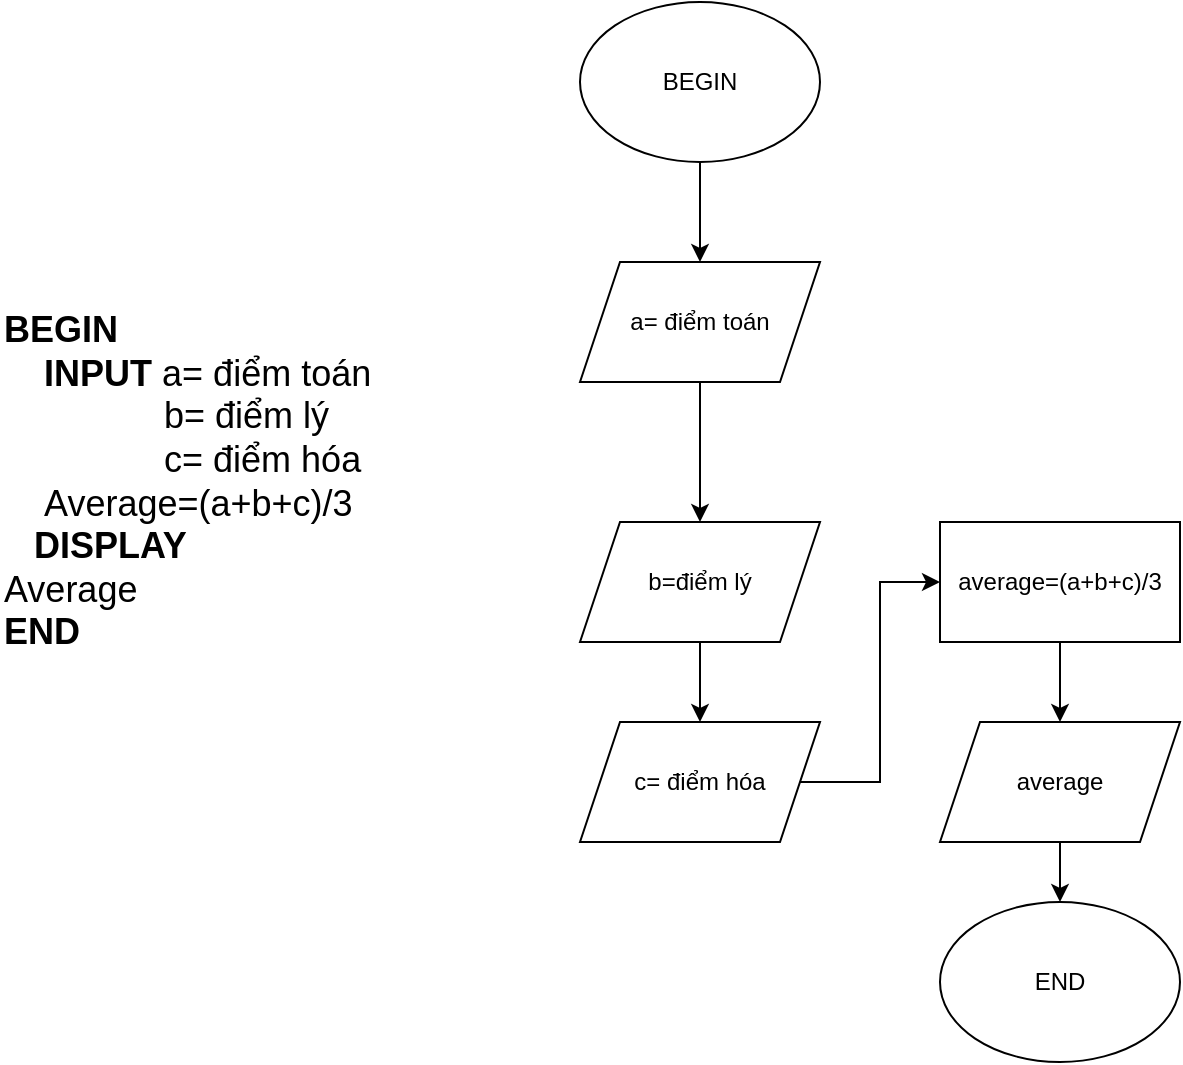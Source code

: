<mxfile version="20.8.10" type="device"><diagram name="Page-1" id="Ms7d3KIuguOsQaCgOXNX"><mxGraphModel dx="1036" dy="606" grid="1" gridSize="10" guides="1" tooltips="1" connect="1" arrows="1" fold="1" page="1" pageScale="1" pageWidth="850" pageHeight="1100" math="0" shadow="0"><root><mxCell id="0"/><mxCell id="1" parent="0"/><mxCell id="K_MfgIfZmJGGp1NSEOpk-9" style="edgeStyle=orthogonalEdgeStyle;rounded=0;orthogonalLoop=1;jettySize=auto;html=1;exitX=0.5;exitY=1;exitDx=0;exitDy=0;entryX=0.5;entryY=0;entryDx=0;entryDy=0;" edge="1" parent="1" source="K_MfgIfZmJGGp1NSEOpk-1" target="K_MfgIfZmJGGp1NSEOpk-2"><mxGeometry relative="1" as="geometry"/></mxCell><mxCell id="K_MfgIfZmJGGp1NSEOpk-1" value="BEGIN" style="ellipse;whiteSpace=wrap;html=1;" vertex="1" parent="1"><mxGeometry x="340" y="30" width="120" height="80" as="geometry"/></mxCell><mxCell id="K_MfgIfZmJGGp1NSEOpk-10" style="edgeStyle=orthogonalEdgeStyle;rounded=0;orthogonalLoop=1;jettySize=auto;html=1;exitX=0.5;exitY=1;exitDx=0;exitDy=0;entryX=0.5;entryY=0;entryDx=0;entryDy=0;" edge="1" parent="1" source="K_MfgIfZmJGGp1NSEOpk-2" target="K_MfgIfZmJGGp1NSEOpk-3"><mxGeometry relative="1" as="geometry"/></mxCell><mxCell id="K_MfgIfZmJGGp1NSEOpk-2" value="a= điểm toán" style="shape=parallelogram;perimeter=parallelogramPerimeter;whiteSpace=wrap;html=1;fixedSize=1;" vertex="1" parent="1"><mxGeometry x="340" y="160" width="120" height="60" as="geometry"/></mxCell><mxCell id="K_MfgIfZmJGGp1NSEOpk-11" style="edgeStyle=orthogonalEdgeStyle;rounded=0;orthogonalLoop=1;jettySize=auto;html=1;exitX=0.5;exitY=1;exitDx=0;exitDy=0;entryX=0.5;entryY=0;entryDx=0;entryDy=0;" edge="1" parent="1" source="K_MfgIfZmJGGp1NSEOpk-3" target="K_MfgIfZmJGGp1NSEOpk-4"><mxGeometry relative="1" as="geometry"/></mxCell><mxCell id="K_MfgIfZmJGGp1NSEOpk-3" value="b=điểm lý" style="shape=parallelogram;perimeter=parallelogramPerimeter;whiteSpace=wrap;html=1;fixedSize=1;" vertex="1" parent="1"><mxGeometry x="340" y="290" width="120" height="60" as="geometry"/></mxCell><mxCell id="K_MfgIfZmJGGp1NSEOpk-12" style="edgeStyle=orthogonalEdgeStyle;rounded=0;orthogonalLoop=1;jettySize=auto;html=1;exitX=1;exitY=0.5;exitDx=0;exitDy=0;entryX=0;entryY=0.5;entryDx=0;entryDy=0;" edge="1" parent="1" source="K_MfgIfZmJGGp1NSEOpk-4" target="K_MfgIfZmJGGp1NSEOpk-5"><mxGeometry relative="1" as="geometry"/></mxCell><mxCell id="K_MfgIfZmJGGp1NSEOpk-4" value="c= điểm hóa" style="shape=parallelogram;perimeter=parallelogramPerimeter;whiteSpace=wrap;html=1;fixedSize=1;" vertex="1" parent="1"><mxGeometry x="340" y="390" width="120" height="60" as="geometry"/></mxCell><mxCell id="K_MfgIfZmJGGp1NSEOpk-13" style="edgeStyle=orthogonalEdgeStyle;rounded=0;orthogonalLoop=1;jettySize=auto;html=1;exitX=0.5;exitY=1;exitDx=0;exitDy=0;entryX=0.5;entryY=0;entryDx=0;entryDy=0;" edge="1" parent="1" source="K_MfgIfZmJGGp1NSEOpk-5" target="K_MfgIfZmJGGp1NSEOpk-7"><mxGeometry relative="1" as="geometry"/></mxCell><mxCell id="K_MfgIfZmJGGp1NSEOpk-5" value="average=(a+b+c)/3" style="rounded=0;whiteSpace=wrap;html=1;" vertex="1" parent="1"><mxGeometry x="520" y="290" width="120" height="60" as="geometry"/></mxCell><mxCell id="K_MfgIfZmJGGp1NSEOpk-6" value="END" style="ellipse;whiteSpace=wrap;html=1;" vertex="1" parent="1"><mxGeometry x="520" y="480" width="120" height="80" as="geometry"/></mxCell><mxCell id="K_MfgIfZmJGGp1NSEOpk-14" style="edgeStyle=orthogonalEdgeStyle;rounded=0;orthogonalLoop=1;jettySize=auto;html=1;exitX=0.5;exitY=1;exitDx=0;exitDy=0;" edge="1" parent="1" source="K_MfgIfZmJGGp1NSEOpk-7" target="K_MfgIfZmJGGp1NSEOpk-6"><mxGeometry relative="1" as="geometry"/></mxCell><mxCell id="K_MfgIfZmJGGp1NSEOpk-7" value="average" style="shape=parallelogram;perimeter=parallelogramPerimeter;whiteSpace=wrap;html=1;fixedSize=1;" vertex="1" parent="1"><mxGeometry x="520" y="390" width="120" height="60" as="geometry"/></mxCell><mxCell id="K_MfgIfZmJGGp1NSEOpk-17" value="&lt;font style=&quot;font-size: 18px;&quot;&gt;&lt;b style=&quot;&quot;&gt;BEGIN&lt;/b&gt;&lt;br&gt;&amp;nbsp; &amp;nbsp; &lt;b style=&quot;&quot;&gt;INPUT &lt;/b&gt;a= điểm toán&lt;br&gt;&amp;nbsp; &amp;nbsp; &amp;nbsp; &amp;nbsp; &amp;nbsp; &amp;nbsp; &amp;nbsp; &amp;nbsp; b= điểm lý&lt;br&gt;&amp;nbsp; &amp;nbsp; &amp;nbsp; &amp;nbsp; &amp;nbsp; &amp;nbsp; &amp;nbsp; &amp;nbsp; c= điểm hóa&lt;br&gt;&amp;nbsp; &amp;nbsp;&lt;i style=&quot;&quot;&gt; &lt;/i&gt;Average=(a+b+c)/3&lt;br&gt;&amp;nbsp; &amp;nbsp;&lt;b style=&quot;&quot;&gt;DISPLAY&amp;nbsp; &amp;nbsp; &amp;nbsp; &lt;/b&gt;Average&lt;br&gt;&lt;b style=&quot;&quot;&gt;END&amp;nbsp;&lt;/b&gt;&lt;/font&gt;" style="text;html=1;strokeColor=none;fillColor=none;align=left;verticalAlign=middle;whiteSpace=wrap;rounded=0;" vertex="1" parent="1"><mxGeometry x="50" y="70" width="190" height="400" as="geometry"/></mxCell></root></mxGraphModel></diagram></mxfile>